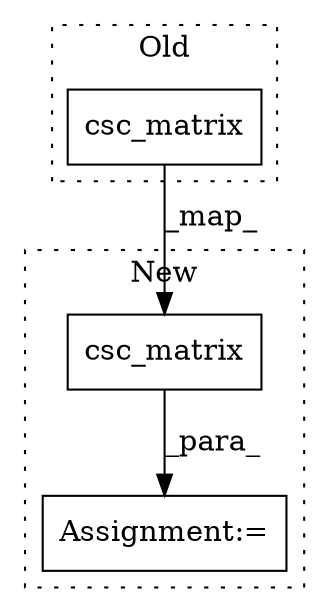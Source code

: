 digraph G {
subgraph cluster0 {
1 [label="csc_matrix" a="32" s="2810,2998" l="22,1" shape="box"];
label = "Old";
style="dotted";
}
subgraph cluster1 {
2 [label="csc_matrix" a="32" s="3770,3982" l="22,1" shape="box"];
3 [label="Assignment:=" a="7" s="3756" l="1" shape="box"];
label = "New";
style="dotted";
}
1 -> 2 [label="_map_"];
2 -> 3 [label="_para_"];
}